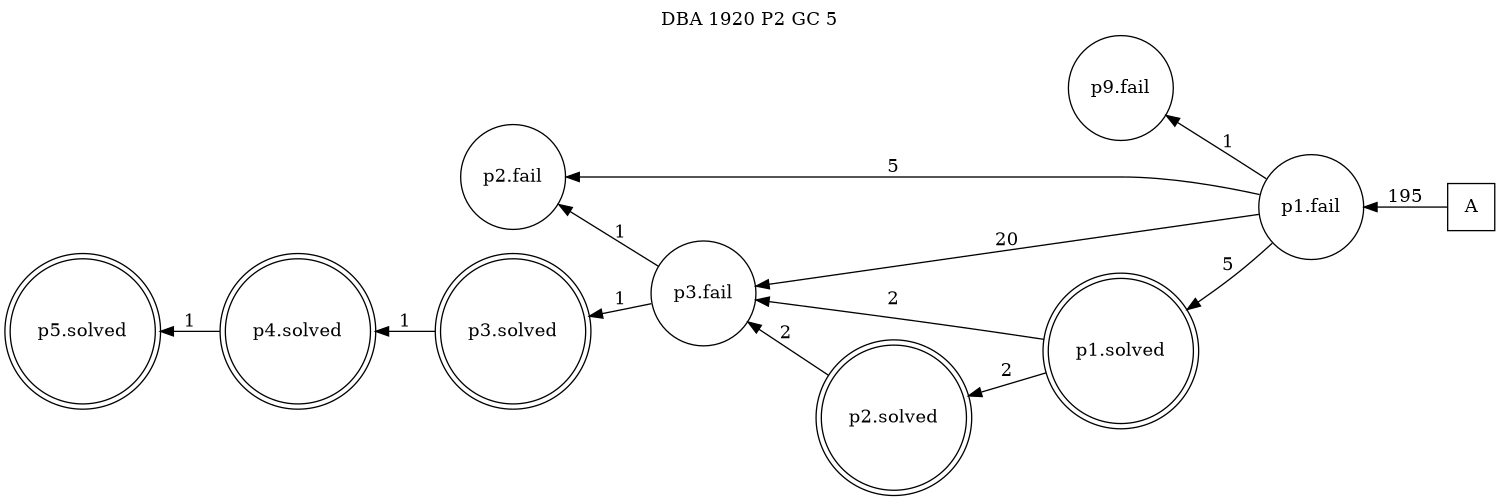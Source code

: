 digraph DBA_1920_P2_GC_5 {
labelloc="tl"
label= " DBA 1920 P2 GC 5 "
rankdir="RL";
graph [ size=" 10 , 10 !"]

"A" [shape="square" label="A"]
"p1.fail" [shape="circle" label="p1.fail"]
"p9.fail" [shape="circle" label="p9.fail"]
"p2.fail" [shape="circle" label="p2.fail"]
"p3.fail" [shape="circle" label="p3.fail"]
"p1.solved" [shape="doublecircle" label="p1.solved"]
"p2.solved" [shape="doublecircle" label="p2.solved"]
"p3.solved" [shape="doublecircle" label="p3.solved"]
"p4.solved" [shape="doublecircle" label="p4.solved"]
"p5.solved" [shape="doublecircle" label="p5.solved"]
"A" -> "p1.fail" [ label=195]
"p1.fail" -> "p9.fail" [ label=1]
"p1.fail" -> "p2.fail" [ label=5]
"p1.fail" -> "p3.fail" [ label=20]
"p1.fail" -> "p1.solved" [ label=5]
"p3.fail" -> "p2.fail" [ label=1]
"p3.fail" -> "p3.solved" [ label=1]
"p1.solved" -> "p3.fail" [ label=2]
"p1.solved" -> "p2.solved" [ label=2]
"p2.solved" -> "p3.fail" [ label=2]
"p3.solved" -> "p4.solved" [ label=1]
"p4.solved" -> "p5.solved" [ label=1]
}
